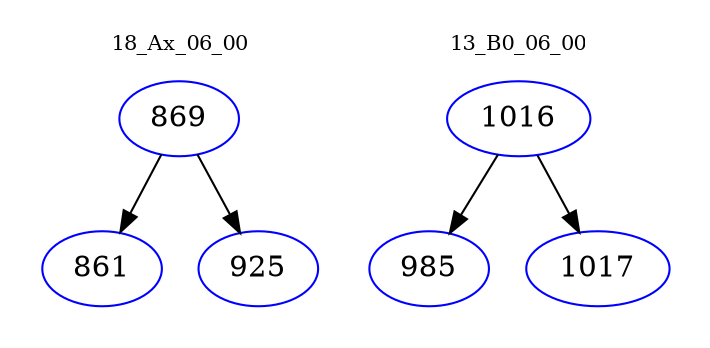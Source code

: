 digraph{
subgraph cluster_0 {
color = white
label = "18_Ax_06_00";
fontsize=10;
T0_869 [label="869", color="blue"]
T0_869 -> T0_861 [color="black"]
T0_861 [label="861", color="blue"]
T0_869 -> T0_925 [color="black"]
T0_925 [label="925", color="blue"]
}
subgraph cluster_1 {
color = white
label = "13_B0_06_00";
fontsize=10;
T1_1016 [label="1016", color="blue"]
T1_1016 -> T1_985 [color="black"]
T1_985 [label="985", color="blue"]
T1_1016 -> T1_1017 [color="black"]
T1_1017 [label="1017", color="blue"]
}
}
